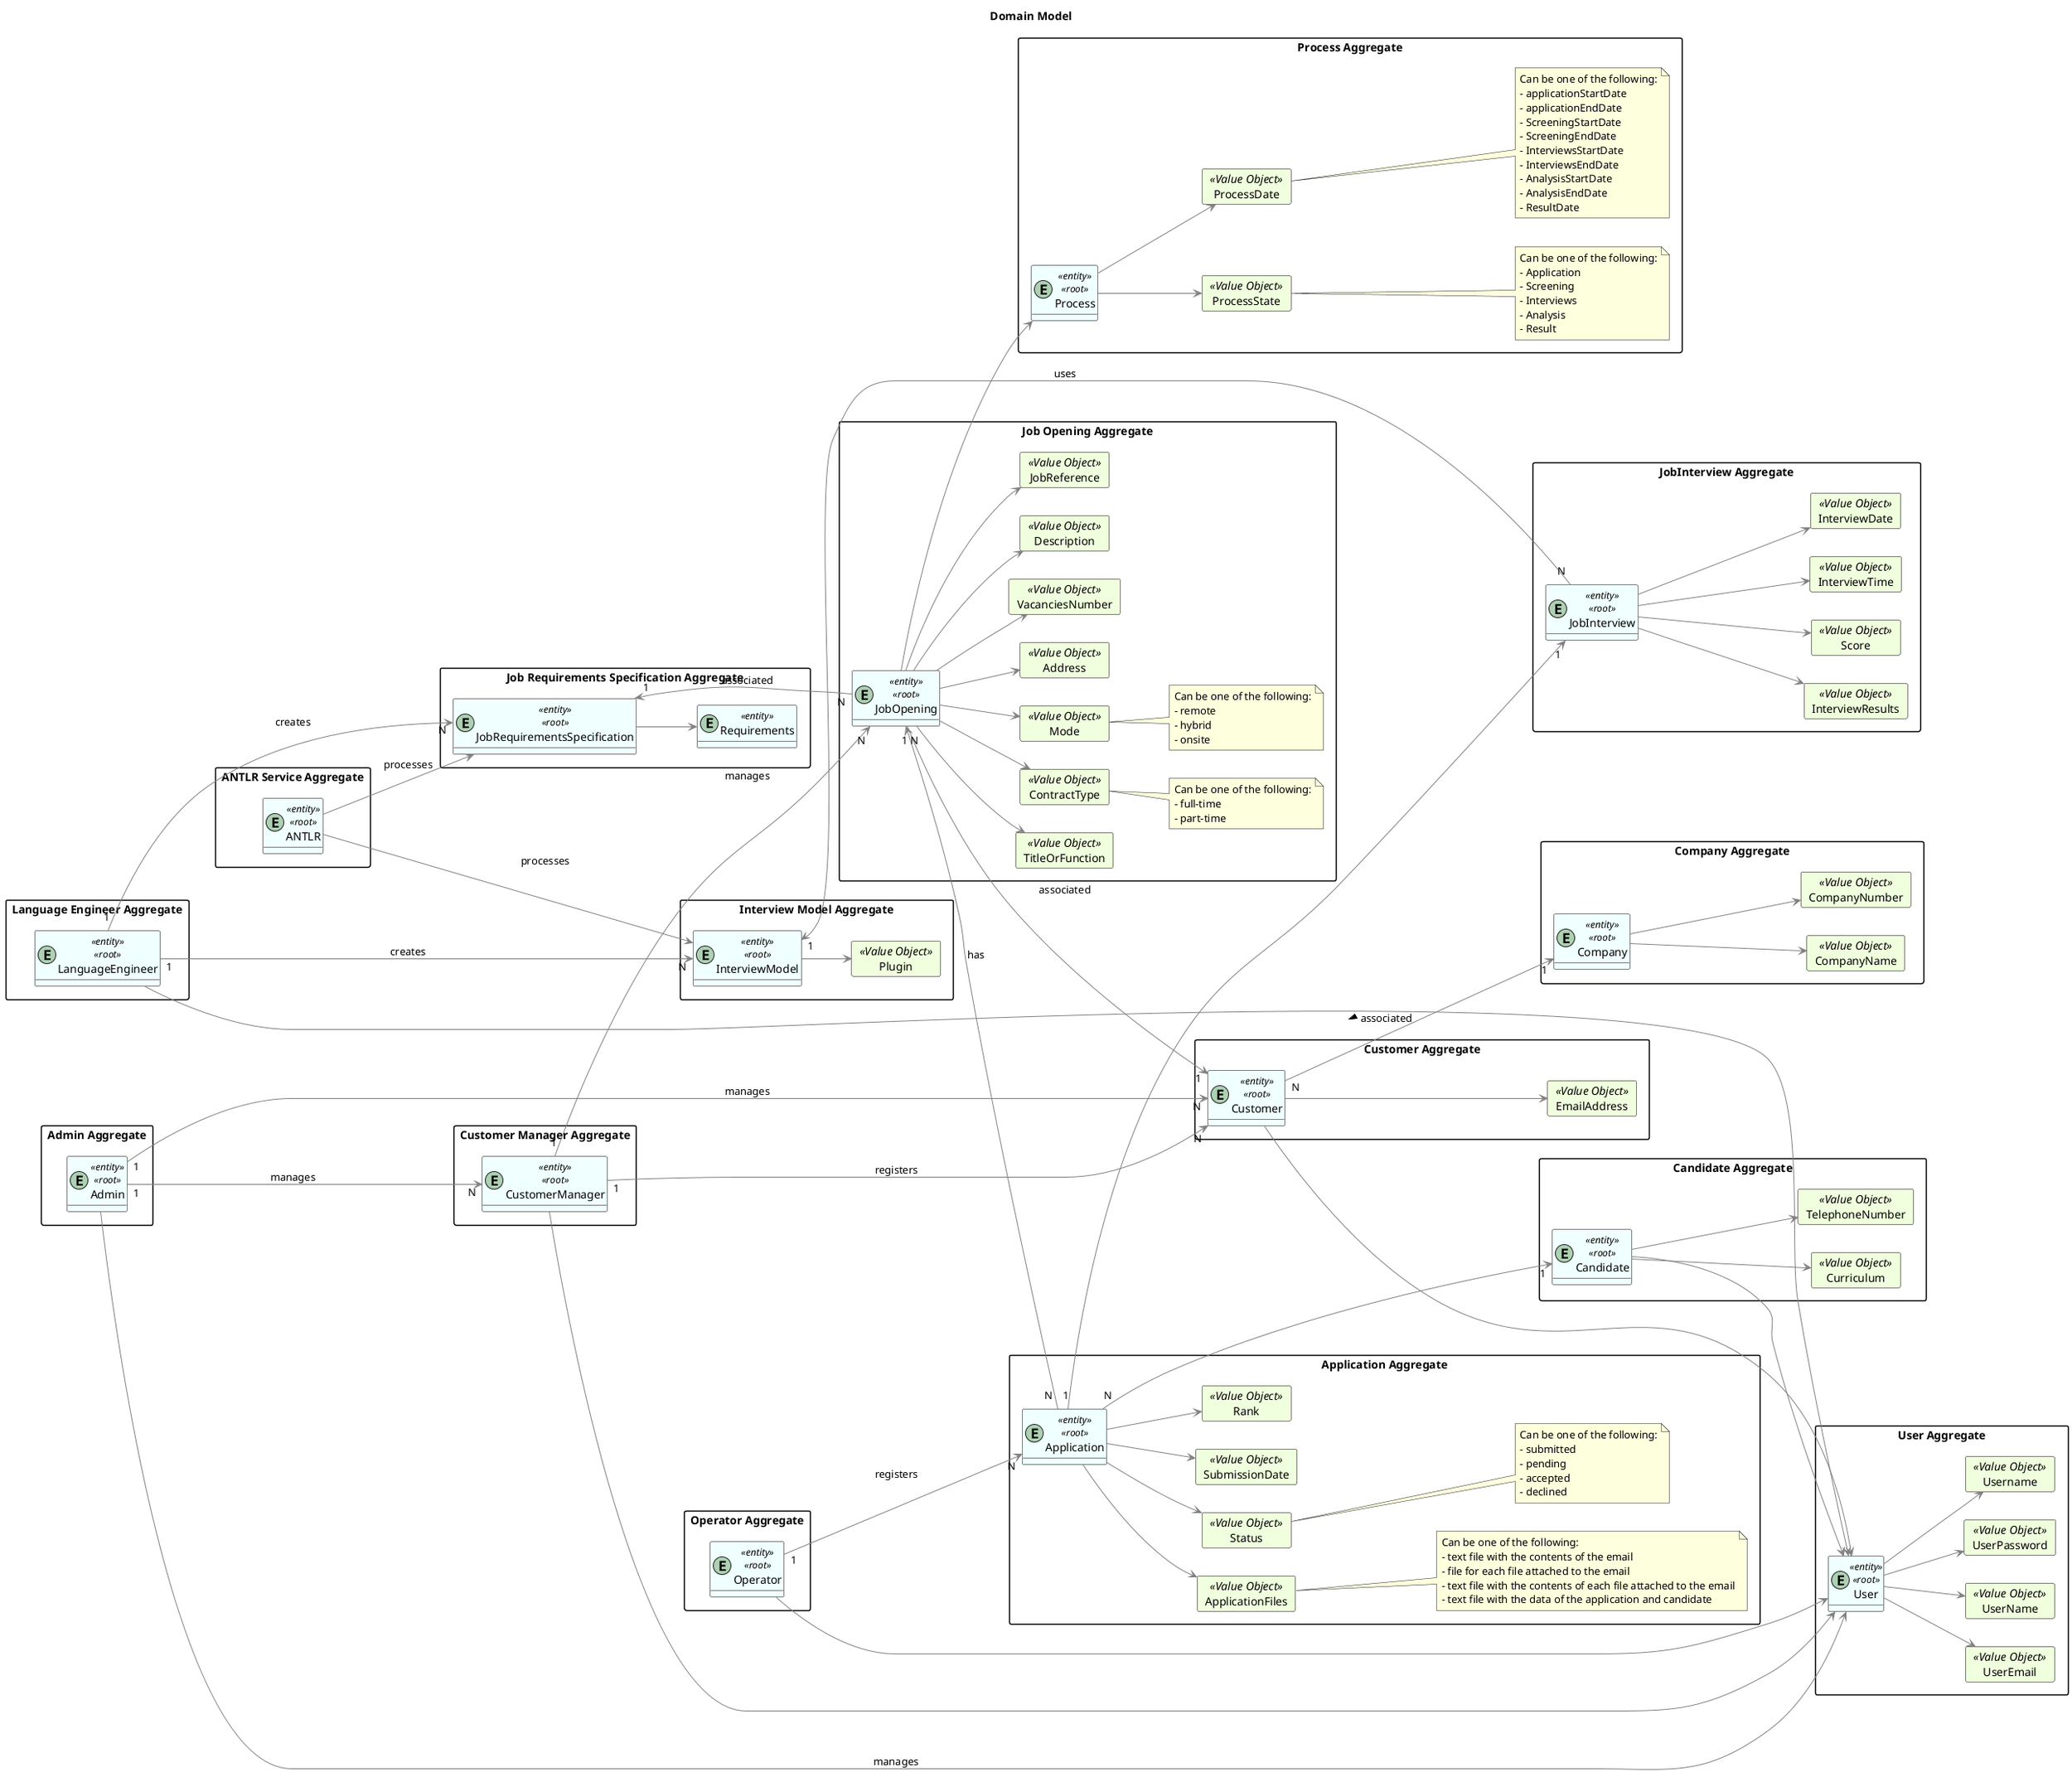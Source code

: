 @startuml
hide methods
left to right direction
'skinparam linetype ortho

Title "Domain Model"

skinparam class {
    LifeLineBorderColor DarkBlue
    LifeLineBackgroundColor APPLICATION
    BackgroundColor #F0FFFF
    ArrowColor grey
    BorderColor black
}

skinparam packageStyle rectangle

skinparam card {
    LifeLineBorderColor Green
    LifeLineBackgroundColor APPLICATION
    BackgroundColor #F0FFDD
    ArrowColor DarkGrey
    BorderColor Black
}


package "Customer Aggregate"{
entity Customer <<entity>><<root>>

    card EmailAddress <<Value Object>>{
    }

    Customer --> EmailAddress
}

package "Candidate Aggregate"{
entity Candidate <<entity>><<root>>

    card Curriculum <<Value Object>> {
    }
    card TelephoneNumber <<Value Object>>{
    }

    Candidate --> Curriculum
    Candidate --> TelephoneNumber
}

package "Job Requirements Specification Aggregate"{
entity JobRequirementsSpecification <<entity>><<root>>

    entity Requirements <<entity>>

    JobRequirementsSpecification --> Requirements

}

package "Job Opening Aggregate"{
entity JobOpening <<entity>><<root>>

    card JobReference <<Value Object>> {
    }
    card TitleOrFunction <<Value Object>> {
    }
    card ContractType <<Value Object>> {
    }
    card Mode <<Value Object>> {
    }
    card Address <<Value Object>> {
    }
    card VacanciesNumber <<Value Object>> {
    }
    card Description <<Value Object>> {
    }

    JobOpening --> JobReference
    JobOpening --> TitleOrFunction
    JobOpening --> ContractType
    JobOpening --> Mode
    JobOpening --> Address
    JobOpening --> VacanciesNumber
    JobOpening --> Description

    note right of ContractType
        Can be one of the following:
        - full-time
        - part-time
    end note

    note right of Mode
         Can be one of the following:
         - remote
         - hybrid
         - onsite
    end note

}

package "User Aggregate"{
entity User <<entity>><<root>>

    card UserEmail <<Value Object>> {
    }
    card UserName <<Value Object>> {
    }
    card UserPassword <<Value Object>> {
    }
    card Username<<Value Object>> {
    }

    User --> UserEmail
    User --> UserName
    User --> Username
    User --> UserPassword

}

package "JobInterview Aggregate"{
entity JobInterview <<entity>><<root>>

     card InterviewResults <<Value Object>> {
     }
     card Score <<Value Object>> {
     }
     card InterviewTime <<Value Object>> {
     }
     card InterviewDate <<Value Object>> {
     }

     JobInterview --> InterviewResults
     JobInterview --> Score
     JobInterview --> InterviewTime
     JobInterview --> InterviewDate

}

package "Process Aggregate"{
entity Process <<entity>><<root>>

    card ProcessState <<Value Object>> {
    }
    card ProcessDate <<Value Object>> {
    }

    Process --> ProcessState
    Process --> ProcessDate

    note right of ProcessDate
        Can be one of the following:
        - applicationStartDate
        - applicationEndDate
        - ScreeningStartDate
        - ScreeningEndDate
        - InterviewsStartDate
        - InterviewsEndDate
        - AnalysisStartDate
        - AnalysisEndDate
        - ResultDate
    end note

    note right of ProcessState
        Can be one of the following:
        - Application
        - Screening
        - Interviews
        - Analysis
        - Result
    end note

}

package "Application Aggregate"{
entity Application <<entity>><<root>>

    card ApplicationFiles <<Value Object>>{
    }
    card Status <<Value Object>>{
    }
    card SubmissionDate <<Value Object>>{
    }
    card Rank <<Value Object>>{
    }

    Application --> ApplicationFiles
    Application --> Status
    Application --> SubmissionDate
    Application --> Rank

    note right of Status
        Can be one of the following:
        - submitted
        - pending
        - accepted
        - declined
    end note

    note right of ApplicationFiles
        Can be one of the following:
        - text file with the contents of the email
        - file for each file attached to the email
        - text file with the contents of each file attached to the email
        - text file with the data of the application and candidate
    end note

}

package "Interview Model Aggregate"{
entity InterviewModel <<entity>><<root>>

    card Plugin <<Value Object>> {
    }

    InterviewModel --> Plugin

}

package "Language Engineer Aggregate"{
entity LanguageEngineer <<entity>><<root>>

}

package "Admin Aggregate"{
entity Admin <<entity>><<root>>

}

package "Customer Manager Aggregate"{
entity CustomerManager <<entity>><<root>>

}

package "Operator Aggregate"{
    entity Operator <<entity>><<root>>

}

package "ANTLR Service Aggregate"{
    entity ANTLR <<entity>><<root>>

}

package "Company Aggregate" {
    entity Company <<entity>><<root>>

    card CompanyName <<Value Object>>{
    }
    card CompanyNumber <<Value Object>>{
    }

    Company --> CompanyName
    Company --> CompanyNumber
}

    JobOpening "1" <-- "N " Application : has
    JobOpening "N" ---> "1" Customer : associated
    JobOpening  --> Process

    Application "N" ---> "1" Candidate
    Application "1" ---> "1" JobInterview

    JobRequirementsSpecification "1" <--- "N" JobOpening : associated

    Admin "1" ---> "N" Customer : manages
    Admin "1" ---> "N" CustomerManager : manages

    CustomerManager "1" ---> "N" JobOpening : manages
    CustomerManager "1" ---> "N" Customer : registers

    Operator "1" ---> "N" Application : registers

    LanguageEngineer "1" ---> "N" JobRequirementsSpecification : creates
    LanguageEngineer "1" ---> "N" InterviewModel : creates

    InterviewModel "1" <--- "N" JobInterview : uses

    ANTLR --> JobRequirementsSpecification : processes
    ANTLR ---> InterviewModel : processes

    Admin ---> User: manages

    CustomerManager ---> User

    Operator --> User

    LanguageEngineer ---> User

    Customer ---> User
    Customer "N" --> "1" Company : associated <

    Candidate --> User

@enduml